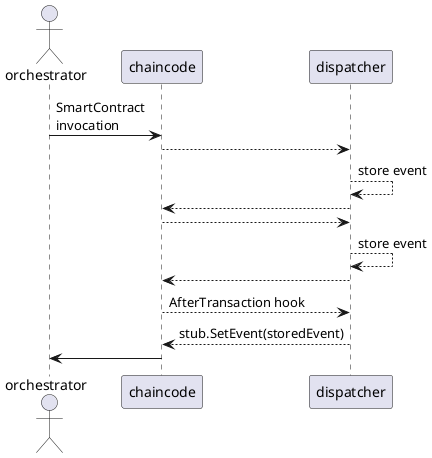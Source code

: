 @startuml

actor orchestrator

orchestrator -> chaincode: SmartContract\ninvocation
' first event
chaincode --> dispatcher
dispatcher --> dispatcher: store event
chaincode <-- dispatcher
' second event
chaincode --> dispatcher
dispatcher --> dispatcher: store event
chaincode <-- dispatcher

chaincode --> dispatcher: AfterTransaction hook
chaincode <-- dispatcher: stub.SetEvent(storedEvent)

orchestrator <- chaincode

@enduml